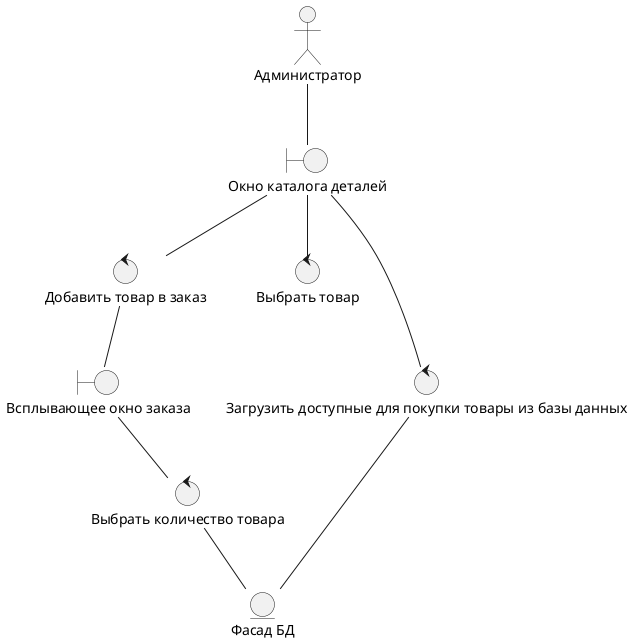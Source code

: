 @startuml


actor "Aдминистратор" as admin

boundary "Окно каталога деталей" as admin_order_list

control "Добавить товар в заказ" as add_to_order 

control "Выбрать товар" as select_item

control "Загрузить доступные для покупки товары из базы данных" as give_me_details 

boundary "Всплывающее окно заказа" as admin_selected_order

control "Выбрать количество товара" as choose_count

entity "Фасад БД" as facade_bd

admin -- admin_order_list

admin_order_list -- select_item

admin_order_list -- give_me_details

give_me_details--facade_bd



'admin_order_list -- give_me_details





admin_order_list--add_to_order

add_to_order -- admin_selected_order

admin_selected_order--choose_count

choose_count--facade_bd

@enduml